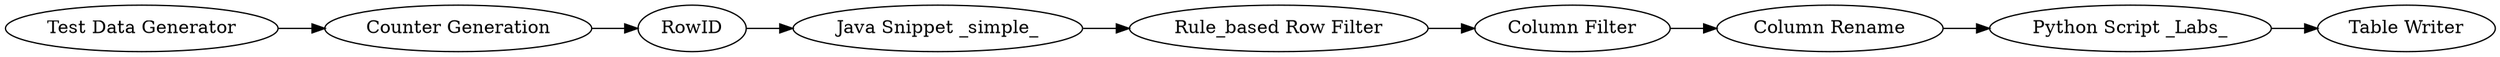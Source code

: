 digraph {
	255 -> 256
	265 -> 267
	253 -> 261
	264 -> 255
	251 -> 263
	261 -> 265
	263 -> 264
	256 -> 253
	263 [label="Counter Generation"]
	265 [label="Python Script _Labs_"]
	264 [label=RowID]
	251 [label="Test Data Generator"]
	256 [label="Rule_based Row Filter"]
	267 [label="Table Writer"]
	253 [label="Column Filter"]
	261 [label="Column Rename"]
	255 [label="Java Snippet _simple_"]
	rankdir=LR
}
